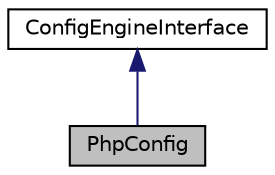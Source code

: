 digraph "PhpConfig"
{
  edge [fontname="Helvetica",fontsize="10",labelfontname="Helvetica",labelfontsize="10"];
  node [fontname="Helvetica",fontsize="10",shape=record];
  Node1 [label="PhpConfig",height=0.2,width=0.4,color="black", fillcolor="grey75", style="filled", fontcolor="black"];
  Node2 -> Node1 [dir="back",color="midnightblue",fontsize="10",style="solid",fontname="Helvetica"];
  Node2 [label="ConfigEngineInterface",height=0.2,width=0.4,color="black", fillcolor="white", style="filled",URL="$interface_cake_1_1_core_1_1_configure_1_1_config_engine_interface.html"];
}
